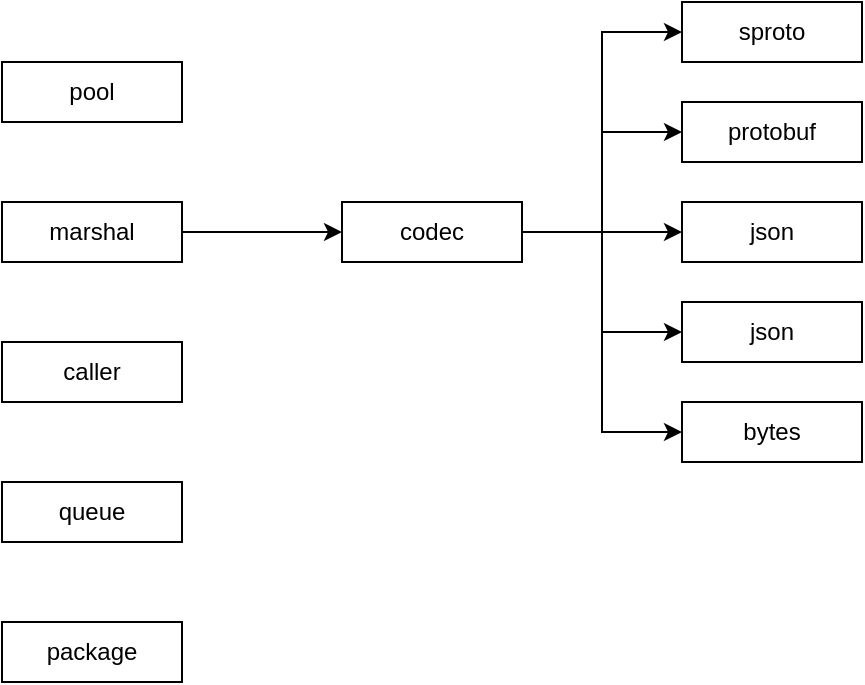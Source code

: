 <mxfile version="18.2.1" type="github">
  <diagram id="PEpKxM539Ny3untU5odz" name="Page-1">
    <mxGraphModel dx="1422" dy="762" grid="1" gridSize="10" guides="1" tooltips="1" connect="1" arrows="1" fold="1" page="1" pageScale="1" pageWidth="827" pageHeight="1169" math="0" shadow="0">
      <root>
        <mxCell id="0" />
        <mxCell id="1" parent="0" />
        <mxCell id="N_55csjl1Kdppv9eJYga-1" value="pool" style="rounded=0;whiteSpace=wrap;html=1;" vertex="1" parent="1">
          <mxGeometry x="130" y="110" width="90" height="30" as="geometry" />
        </mxCell>
        <mxCell id="N_55csjl1Kdppv9eJYga-4" value="" style="edgeStyle=orthogonalEdgeStyle;rounded=0;orthogonalLoop=1;jettySize=auto;html=1;" edge="1" parent="1" source="N_55csjl1Kdppv9eJYga-2" target="N_55csjl1Kdppv9eJYga-3">
          <mxGeometry relative="1" as="geometry" />
        </mxCell>
        <mxCell id="N_55csjl1Kdppv9eJYga-2" value="marshal" style="rounded=0;whiteSpace=wrap;html=1;" vertex="1" parent="1">
          <mxGeometry x="130" y="180" width="90" height="30" as="geometry" />
        </mxCell>
        <mxCell id="N_55csjl1Kdppv9eJYga-7" value="" style="edgeStyle=orthogonalEdgeStyle;rounded=0;orthogonalLoop=1;jettySize=auto;html=1;" edge="1" parent="1" source="N_55csjl1Kdppv9eJYga-3" target="N_55csjl1Kdppv9eJYga-6">
          <mxGeometry relative="1" as="geometry" />
        </mxCell>
        <mxCell id="N_55csjl1Kdppv9eJYga-10" style="edgeStyle=orthogonalEdgeStyle;rounded=0;orthogonalLoop=1;jettySize=auto;html=1;exitX=1;exitY=0.5;exitDx=0;exitDy=0;entryX=0;entryY=0.5;entryDx=0;entryDy=0;" edge="1" parent="1" source="N_55csjl1Kdppv9eJYga-3" target="N_55csjl1Kdppv9eJYga-8">
          <mxGeometry relative="1" as="geometry" />
        </mxCell>
        <mxCell id="N_55csjl1Kdppv9eJYga-14" style="edgeStyle=orthogonalEdgeStyle;rounded=0;orthogonalLoop=1;jettySize=auto;html=1;exitX=1;exitY=0.5;exitDx=0;exitDy=0;entryX=0;entryY=0.5;entryDx=0;entryDy=0;" edge="1" parent="1" source="N_55csjl1Kdppv9eJYga-3" target="N_55csjl1Kdppv9eJYga-12">
          <mxGeometry relative="1" as="geometry" />
        </mxCell>
        <mxCell id="N_55csjl1Kdppv9eJYga-15" style="edgeStyle=orthogonalEdgeStyle;rounded=0;orthogonalLoop=1;jettySize=auto;html=1;exitX=1;exitY=0.5;exitDx=0;exitDy=0;entryX=0;entryY=0.5;entryDx=0;entryDy=0;" edge="1" parent="1" source="N_55csjl1Kdppv9eJYga-3" target="N_55csjl1Kdppv9eJYga-13">
          <mxGeometry relative="1" as="geometry" />
        </mxCell>
        <mxCell id="N_55csjl1Kdppv9eJYga-16" style="edgeStyle=orthogonalEdgeStyle;rounded=0;orthogonalLoop=1;jettySize=auto;html=1;exitX=1;exitY=0.5;exitDx=0;exitDy=0;entryX=0;entryY=0.5;entryDx=0;entryDy=0;" edge="1" parent="1" source="N_55csjl1Kdppv9eJYga-3" target="N_55csjl1Kdppv9eJYga-11">
          <mxGeometry relative="1" as="geometry" />
        </mxCell>
        <mxCell id="N_55csjl1Kdppv9eJYga-3" value="codec" style="rounded=0;whiteSpace=wrap;html=1;" vertex="1" parent="1">
          <mxGeometry x="300" y="180" width="90" height="30" as="geometry" />
        </mxCell>
        <mxCell id="N_55csjl1Kdppv9eJYga-5" value="caller" style="rounded=0;whiteSpace=wrap;html=1;" vertex="1" parent="1">
          <mxGeometry x="130" y="250" width="90" height="30" as="geometry" />
        </mxCell>
        <mxCell id="N_55csjl1Kdppv9eJYga-6" value="json" style="rounded=0;whiteSpace=wrap;html=1;" vertex="1" parent="1">
          <mxGeometry x="470" y="180" width="90" height="30" as="geometry" />
        </mxCell>
        <mxCell id="N_55csjl1Kdppv9eJYga-8" value="json" style="rounded=0;whiteSpace=wrap;html=1;" vertex="1" parent="1">
          <mxGeometry x="470" y="230" width="90" height="30" as="geometry" />
        </mxCell>
        <mxCell id="N_55csjl1Kdppv9eJYga-11" value="bytes" style="rounded=0;whiteSpace=wrap;html=1;" vertex="1" parent="1">
          <mxGeometry x="470" y="280" width="90" height="30" as="geometry" />
        </mxCell>
        <mxCell id="N_55csjl1Kdppv9eJYga-12" value="protobuf" style="rounded=0;whiteSpace=wrap;html=1;" vertex="1" parent="1">
          <mxGeometry x="470" y="130" width="90" height="30" as="geometry" />
        </mxCell>
        <mxCell id="N_55csjl1Kdppv9eJYga-13" value="sproto" style="rounded=0;whiteSpace=wrap;html=1;" vertex="1" parent="1">
          <mxGeometry x="470" y="80" width="90" height="30" as="geometry" />
        </mxCell>
        <mxCell id="N_55csjl1Kdppv9eJYga-17" value="queue" style="rounded=0;whiteSpace=wrap;html=1;" vertex="1" parent="1">
          <mxGeometry x="130" y="320" width="90" height="30" as="geometry" />
        </mxCell>
        <mxCell id="N_55csjl1Kdppv9eJYga-18" value="package" style="rounded=0;whiteSpace=wrap;html=1;" vertex="1" parent="1">
          <mxGeometry x="130" y="390" width="90" height="30" as="geometry" />
        </mxCell>
      </root>
    </mxGraphModel>
  </diagram>
</mxfile>

